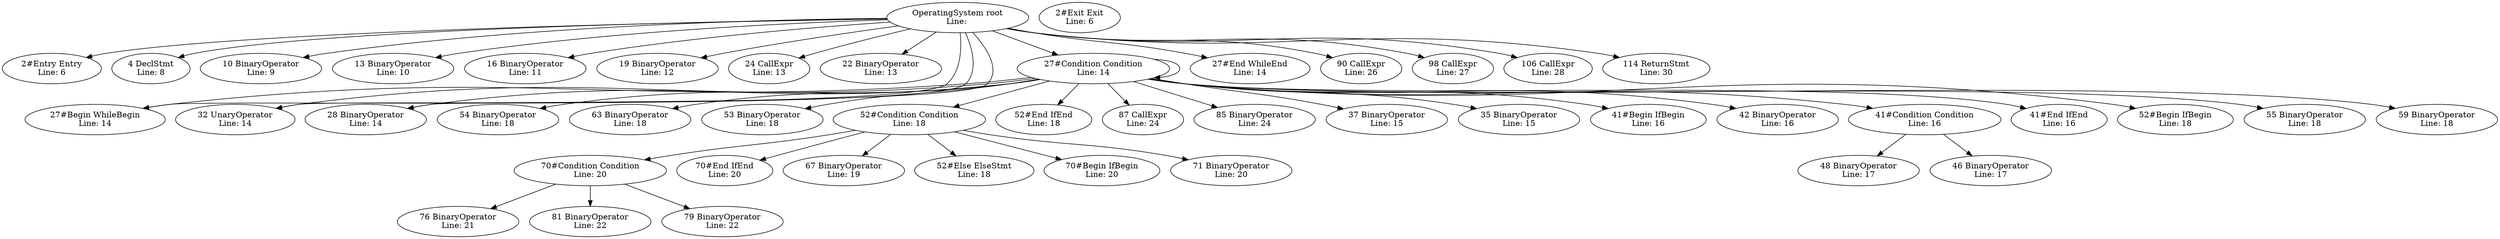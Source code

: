 digraph cd {

"OperatingSystem" [label="OperatingSystem root\lLine: "] ;
"2#Entry" [label="2#Entry Entry\lLine: 6"] ;
"4" [label="4 DeclStmt\lLine: 8"] ;
"10" [label="10 BinaryOperator\lLine: 9"] ;
"13" [label="13 BinaryOperator\lLine: 10"] ;
"16" [label="16 BinaryOperator\lLine: 11"] ;
"19" [label="19 BinaryOperator\lLine: 12"] ;
"24" [label="24 CallExpr\lLine: 13"] ;
"22" [label="22 BinaryOperator\lLine: 13"] ;
"27#Begin" [label="27#Begin WhileBegin\lLine: 14"] ;
"32" [label="32 UnaryOperator\lLine: 14"] ;
"28" [label="28 BinaryOperator\lLine: 14"] ;
"27#Condition" [label="27#Condition Condition\lLine: 14"] ;
"37" [label="37 BinaryOperator\lLine: 15"] ;
"35" [label="35 BinaryOperator\lLine: 15"] ;
"41#Begin" [label="41#Begin IfBegin\lLine: 16"] ;
"42" [label="42 BinaryOperator\lLine: 16"] ;
"41#Condition" [label="41#Condition Condition\lLine: 16"] ;
"48" [label="48 BinaryOperator\lLine: 17"] ;
"46" [label="46 BinaryOperator\lLine: 17"] ;
"41#End" [label="41#End IfEnd\lLine: 16"] ;
"52#Begin" [label="52#Begin IfBegin\lLine: 18"] ;
"55" [label="55 BinaryOperator\lLine: 18"] ;
"59" [label="59 BinaryOperator\lLine: 18"] ;
"54" [label="54 BinaryOperator\lLine: 18"] ;
"63" [label="63 BinaryOperator\lLine: 18"] ;
"53" [label="53 BinaryOperator\lLine: 18"] ;
"52#Condition" [label="52#Condition Condition\lLine: 18"] ;
"67" [label="67 BinaryOperator\lLine: 19"] ;
"52#End" [label="52#End IfEnd\lLine: 18"] ;
"87" [label="87 CallExpr\lLine: 24"] ;
"85" [label="85 BinaryOperator\lLine: 24"] ;
"52#Else" [label="52#Else ElseStmt\lLine: 18"] ;
"70#Begin" [label="70#Begin IfBegin\lLine: 20"] ;
"71" [label="71 BinaryOperator\lLine: 20"] ;
"70#Condition" [label="70#Condition Condition\lLine: 20"] ;
"76" [label="76 BinaryOperator\lLine: 21"] ;
"81" [label="81 BinaryOperator\lLine: 22"] ;
"79" [label="79 BinaryOperator\lLine: 22"] ;
"70#End" [label="70#End IfEnd\lLine: 20"] ;
"27#End" [label="27#End WhileEnd\lLine: 14"] ;
"90" [label="90 CallExpr\lLine: 26"] ;
"98" [label="98 CallExpr\lLine: 27"] ;
"106" [label="106 CallExpr\lLine: 28"] ;
"114" [label="114 ReturnStmt\lLine: 30"] ;
"2#Exit" [label="2#Exit Exit\lLine: 6"] ;
"OperatingSystem" -> "2#Entry" ;
"OperatingSystem" -> "4" ;
"OperatingSystem" -> "10" ;
"OperatingSystem" -> "13" ;
"OperatingSystem" -> "16" ;
"OperatingSystem" -> "19" ;
"OperatingSystem" -> "24" ;
"OperatingSystem" -> "22" ;
"OperatingSystem" -> "27#Begin" ;
"OperatingSystem" -> "32" ;
"OperatingSystem" -> "28" ;
"OperatingSystem" -> "27#Condition" ;
"OperatingSystem" -> "27#End" ;
"OperatingSystem" -> "90" ;
"OperatingSystem" -> "98" ;
"OperatingSystem" -> "106" ;
"OperatingSystem" -> "114" ;
"27#Condition" -> "37" ;
"27#Condition" -> "35" ;
"27#Condition" -> "41#Begin" ;
"27#Condition" -> "42" ;
"27#Condition" -> "41#Condition" ;
"27#Condition" -> "41#End" ;
"27#Condition" -> "52#Begin" ;
"27#Condition" -> "55" ;
"27#Condition" -> "59" ;
"27#Condition" -> "54" ;
"27#Condition" -> "63" ;
"27#Condition" -> "53" ;
"27#Condition" -> "52#Condition" ;
"27#Condition" -> "52#End" ;
"27#Condition" -> "87" ;
"27#Condition" -> "85" ;
"27#Condition" -> "27#Begin" ;
"27#Condition" -> "32" ;
"27#Condition" -> "28" ;
"27#Condition" -> "27#Condition" ;
"41#Condition" -> "48" ;
"41#Condition" -> "46" ;
"52#Condition" -> "52#Else" ;
"52#Condition" -> "70#Begin" ;
"52#Condition" -> "71" ;
"52#Condition" -> "70#Condition" ;
"52#Condition" -> "70#End" ;
"52#Condition" -> "67" ;
"70#Condition" -> "76" ;
"70#Condition" -> "81" ;
"70#Condition" -> "79" ;

}
